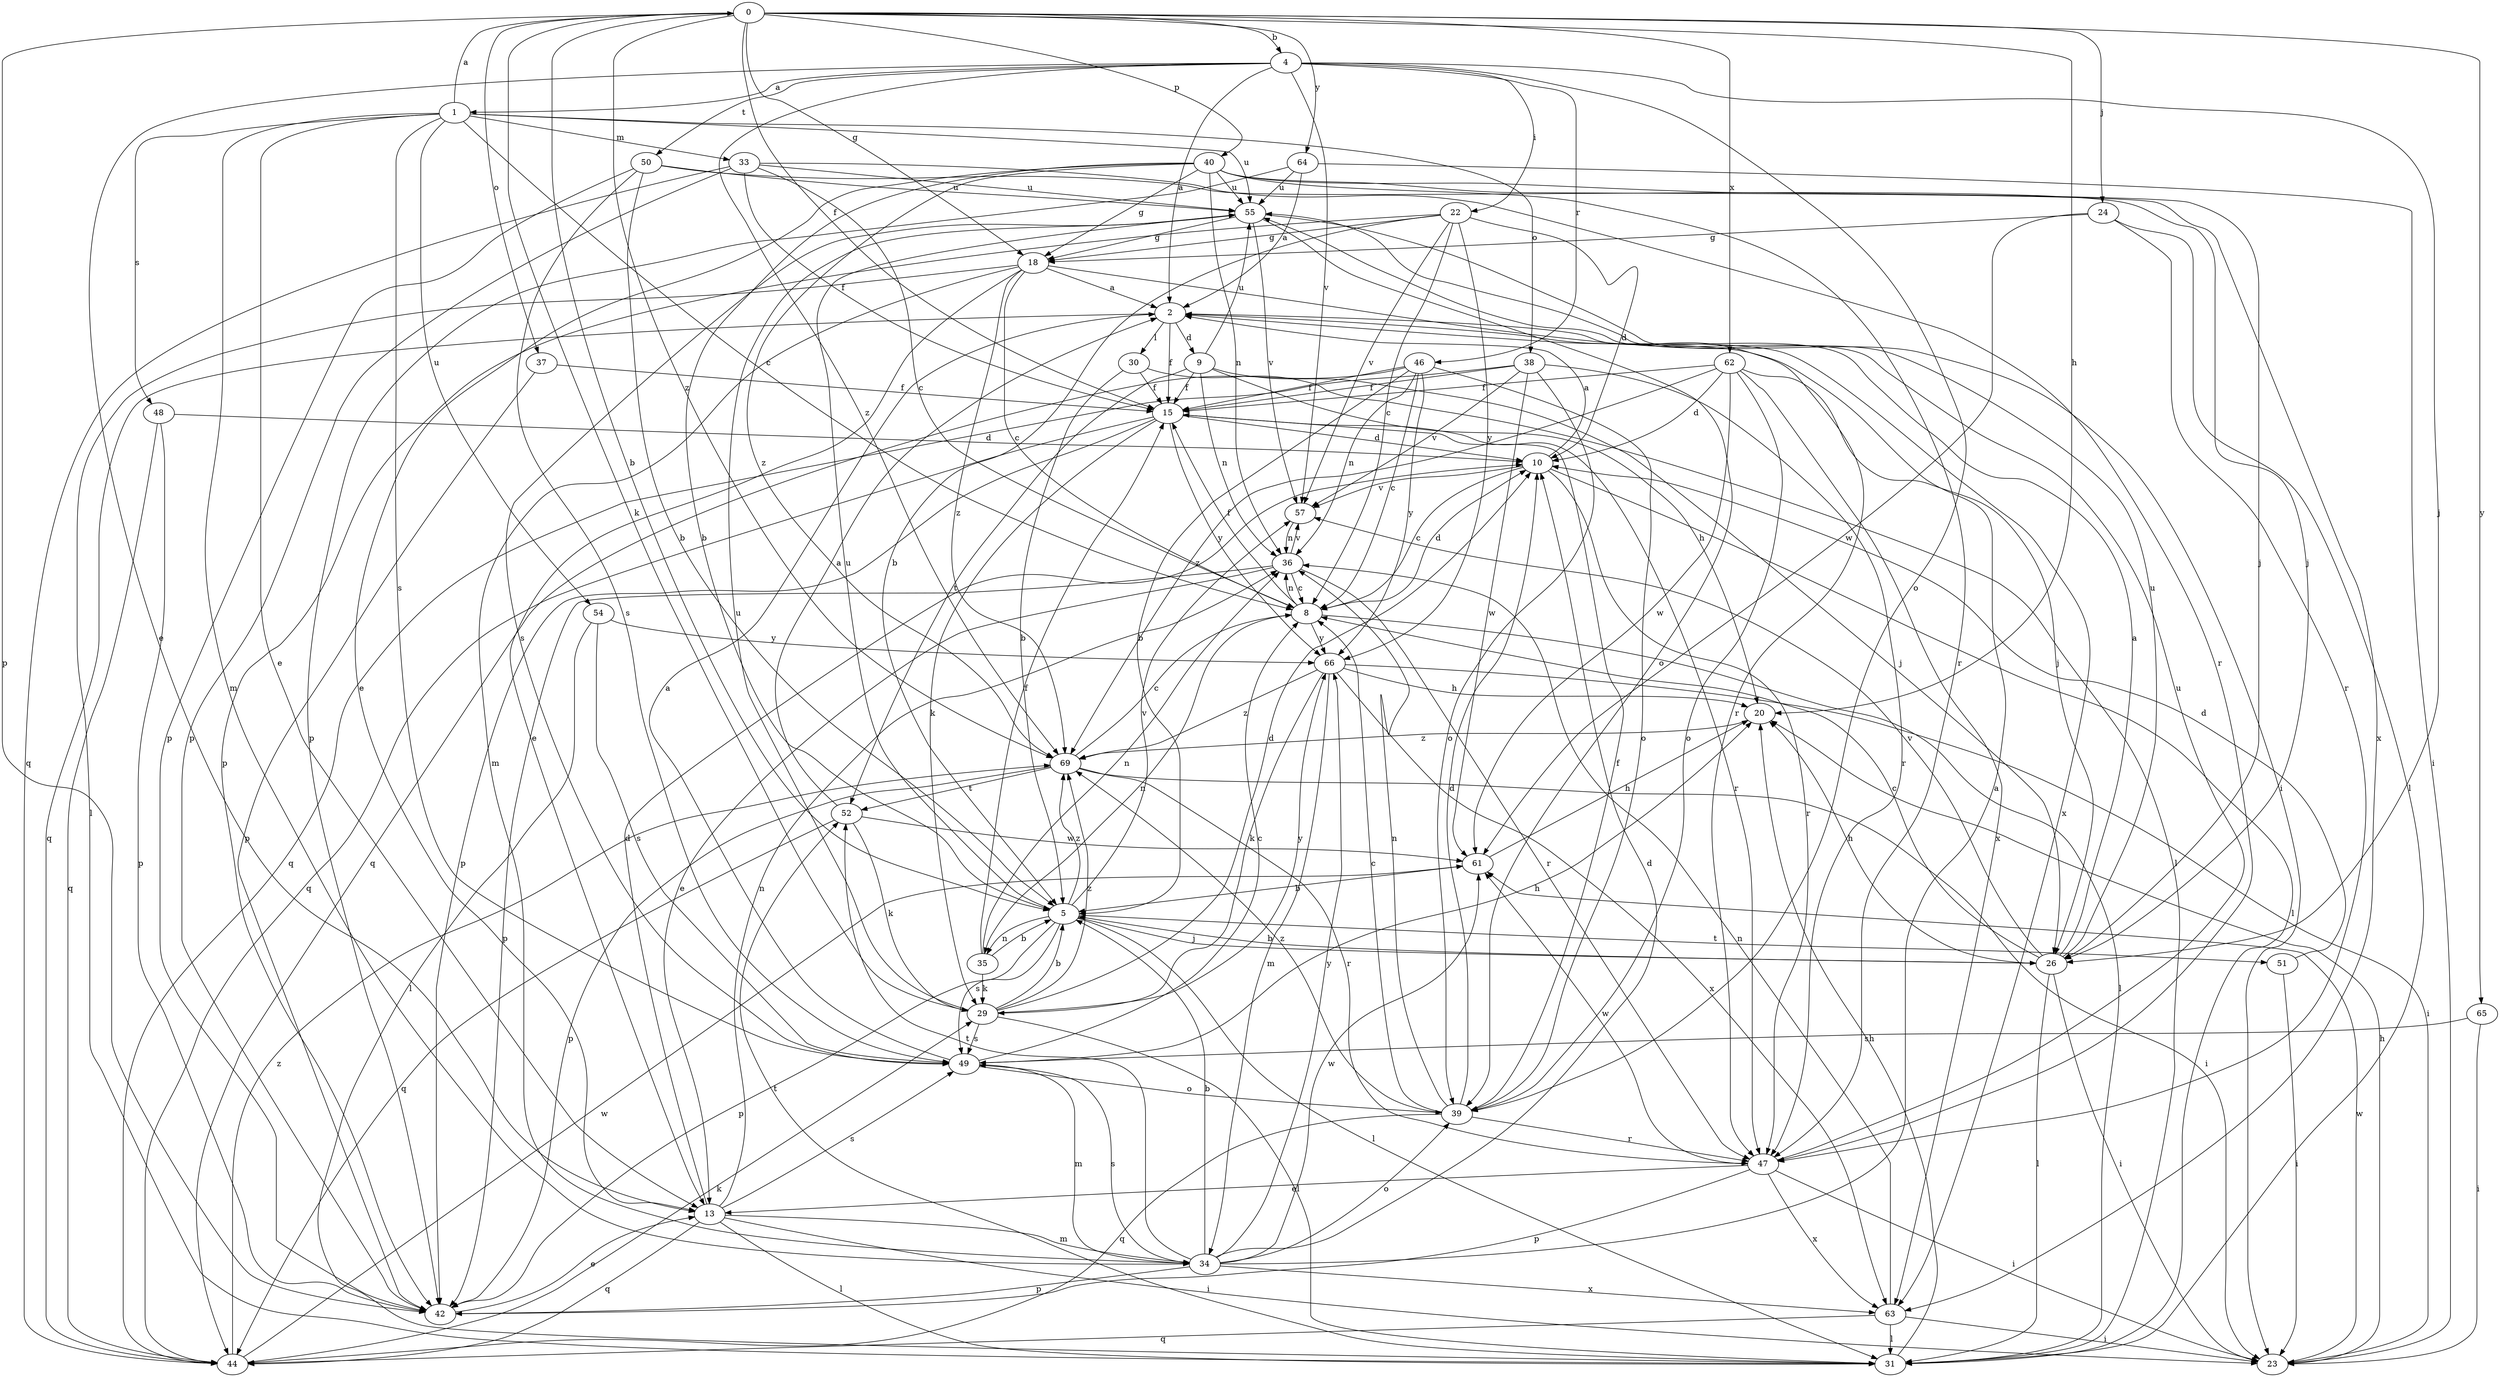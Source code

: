 strict digraph  {
0;
1;
2;
4;
5;
8;
9;
10;
13;
15;
18;
20;
22;
23;
24;
26;
29;
30;
31;
33;
34;
35;
36;
37;
38;
39;
40;
42;
44;
46;
47;
48;
49;
50;
51;
52;
54;
55;
57;
61;
62;
63;
64;
65;
66;
69;
0 -> 4  [label=b];
0 -> 5  [label=b];
0 -> 15  [label=f];
0 -> 18  [label=g];
0 -> 20  [label=h];
0 -> 24  [label=j];
0 -> 29  [label=k];
0 -> 37  [label=o];
0 -> 40  [label=p];
0 -> 42  [label=p];
0 -> 62  [label=x];
0 -> 64  [label=y];
0 -> 65  [label=y];
0 -> 69  [label=z];
1 -> 0  [label=a];
1 -> 8  [label=c];
1 -> 13  [label=e];
1 -> 33  [label=m];
1 -> 34  [label=m];
1 -> 38  [label=o];
1 -> 48  [label=s];
1 -> 49  [label=s];
1 -> 54  [label=u];
1 -> 55  [label=u];
2 -> 9  [label=d];
2 -> 15  [label=f];
2 -> 30  [label=l];
2 -> 44  [label=q];
2 -> 63  [label=x];
4 -> 1  [label=a];
4 -> 2  [label=a];
4 -> 13  [label=e];
4 -> 22  [label=i];
4 -> 26  [label=j];
4 -> 39  [label=o];
4 -> 46  [label=r];
4 -> 50  [label=t];
4 -> 57  [label=v];
4 -> 69  [label=z];
5 -> 26  [label=j];
5 -> 31  [label=l];
5 -> 35  [label=n];
5 -> 42  [label=p];
5 -> 49  [label=s];
5 -> 51  [label=t];
5 -> 55  [label=u];
5 -> 57  [label=v];
5 -> 69  [label=z];
8 -> 10  [label=d];
8 -> 15  [label=f];
8 -> 31  [label=l];
8 -> 35  [label=n];
8 -> 36  [label=n];
8 -> 66  [label=y];
9 -> 15  [label=f];
9 -> 20  [label=h];
9 -> 26  [label=j];
9 -> 36  [label=n];
9 -> 52  [label=t];
9 -> 55  [label=u];
10 -> 2  [label=a];
10 -> 8  [label=c];
10 -> 31  [label=l];
10 -> 47  [label=r];
10 -> 57  [label=v];
13 -> 10  [label=d];
13 -> 23  [label=i];
13 -> 31  [label=l];
13 -> 34  [label=m];
13 -> 36  [label=n];
13 -> 44  [label=q];
13 -> 49  [label=s];
15 -> 10  [label=d];
15 -> 29  [label=k];
15 -> 42  [label=p];
15 -> 44  [label=q];
15 -> 47  [label=r];
15 -> 66  [label=y];
18 -> 2  [label=a];
18 -> 8  [label=c];
18 -> 13  [label=e];
18 -> 31  [label=l];
18 -> 34  [label=m];
18 -> 47  [label=r];
18 -> 69  [label=z];
20 -> 69  [label=z];
22 -> 5  [label=b];
22 -> 8  [label=c];
22 -> 10  [label=d];
22 -> 18  [label=g];
22 -> 42  [label=p];
22 -> 57  [label=v];
22 -> 66  [label=y];
23 -> 20  [label=h];
23 -> 61  [label=w];
24 -> 18  [label=g];
24 -> 31  [label=l];
24 -> 47  [label=r];
24 -> 61  [label=w];
26 -> 2  [label=a];
26 -> 5  [label=b];
26 -> 8  [label=c];
26 -> 20  [label=h];
26 -> 23  [label=i];
26 -> 31  [label=l];
26 -> 55  [label=u];
26 -> 57  [label=v];
29 -> 5  [label=b];
29 -> 10  [label=d];
29 -> 31  [label=l];
29 -> 49  [label=s];
29 -> 55  [label=u];
29 -> 66  [label=y];
29 -> 69  [label=z];
30 -> 5  [label=b];
30 -> 15  [label=f];
30 -> 31  [label=l];
31 -> 20  [label=h];
31 -> 52  [label=t];
33 -> 8  [label=c];
33 -> 15  [label=f];
33 -> 42  [label=p];
33 -> 44  [label=q];
33 -> 47  [label=r];
33 -> 55  [label=u];
34 -> 2  [label=a];
34 -> 5  [label=b];
34 -> 10  [label=d];
34 -> 39  [label=o];
34 -> 42  [label=p];
34 -> 49  [label=s];
34 -> 52  [label=t];
34 -> 61  [label=w];
34 -> 63  [label=x];
34 -> 66  [label=y];
35 -> 5  [label=b];
35 -> 15  [label=f];
35 -> 29  [label=k];
35 -> 36  [label=n];
36 -> 8  [label=c];
36 -> 13  [label=e];
36 -> 42  [label=p];
36 -> 47  [label=r];
36 -> 57  [label=v];
37 -> 15  [label=f];
37 -> 42  [label=p];
38 -> 15  [label=f];
38 -> 39  [label=o];
38 -> 44  [label=q];
38 -> 47  [label=r];
38 -> 57  [label=v];
38 -> 61  [label=w];
39 -> 8  [label=c];
39 -> 10  [label=d];
39 -> 15  [label=f];
39 -> 36  [label=n];
39 -> 44  [label=q];
39 -> 47  [label=r];
39 -> 69  [label=z];
40 -> 5  [label=b];
40 -> 13  [label=e];
40 -> 18  [label=g];
40 -> 26  [label=j];
40 -> 36  [label=n];
40 -> 47  [label=r];
40 -> 55  [label=u];
40 -> 63  [label=x];
40 -> 69  [label=z];
42 -> 13  [label=e];
44 -> 29  [label=k];
44 -> 61  [label=w];
44 -> 69  [label=z];
46 -> 5  [label=b];
46 -> 8  [label=c];
46 -> 15  [label=f];
46 -> 36  [label=n];
46 -> 39  [label=o];
46 -> 44  [label=q];
46 -> 66  [label=y];
47 -> 13  [label=e];
47 -> 23  [label=i];
47 -> 42  [label=p];
47 -> 55  [label=u];
47 -> 61  [label=w];
47 -> 63  [label=x];
48 -> 10  [label=d];
48 -> 42  [label=p];
48 -> 44  [label=q];
49 -> 2  [label=a];
49 -> 8  [label=c];
49 -> 20  [label=h];
49 -> 34  [label=m];
49 -> 39  [label=o];
50 -> 5  [label=b];
50 -> 26  [label=j];
50 -> 42  [label=p];
50 -> 49  [label=s];
50 -> 55  [label=u];
51 -> 10  [label=d];
51 -> 23  [label=i];
52 -> 2  [label=a];
52 -> 29  [label=k];
52 -> 44  [label=q];
52 -> 61  [label=w];
54 -> 31  [label=l];
54 -> 49  [label=s];
54 -> 66  [label=y];
55 -> 18  [label=g];
55 -> 23  [label=i];
55 -> 39  [label=o];
55 -> 49  [label=s];
55 -> 57  [label=v];
57 -> 36  [label=n];
61 -> 5  [label=b];
61 -> 20  [label=h];
62 -> 10  [label=d];
62 -> 15  [label=f];
62 -> 26  [label=j];
62 -> 39  [label=o];
62 -> 61  [label=w];
62 -> 63  [label=x];
62 -> 69  [label=z];
63 -> 23  [label=i];
63 -> 31  [label=l];
63 -> 36  [label=n];
63 -> 44  [label=q];
64 -> 2  [label=a];
64 -> 23  [label=i];
64 -> 42  [label=p];
64 -> 55  [label=u];
65 -> 23  [label=i];
65 -> 49  [label=s];
66 -> 20  [label=h];
66 -> 23  [label=i];
66 -> 29  [label=k];
66 -> 34  [label=m];
66 -> 63  [label=x];
66 -> 69  [label=z];
69 -> 8  [label=c];
69 -> 23  [label=i];
69 -> 42  [label=p];
69 -> 47  [label=r];
69 -> 52  [label=t];
}
